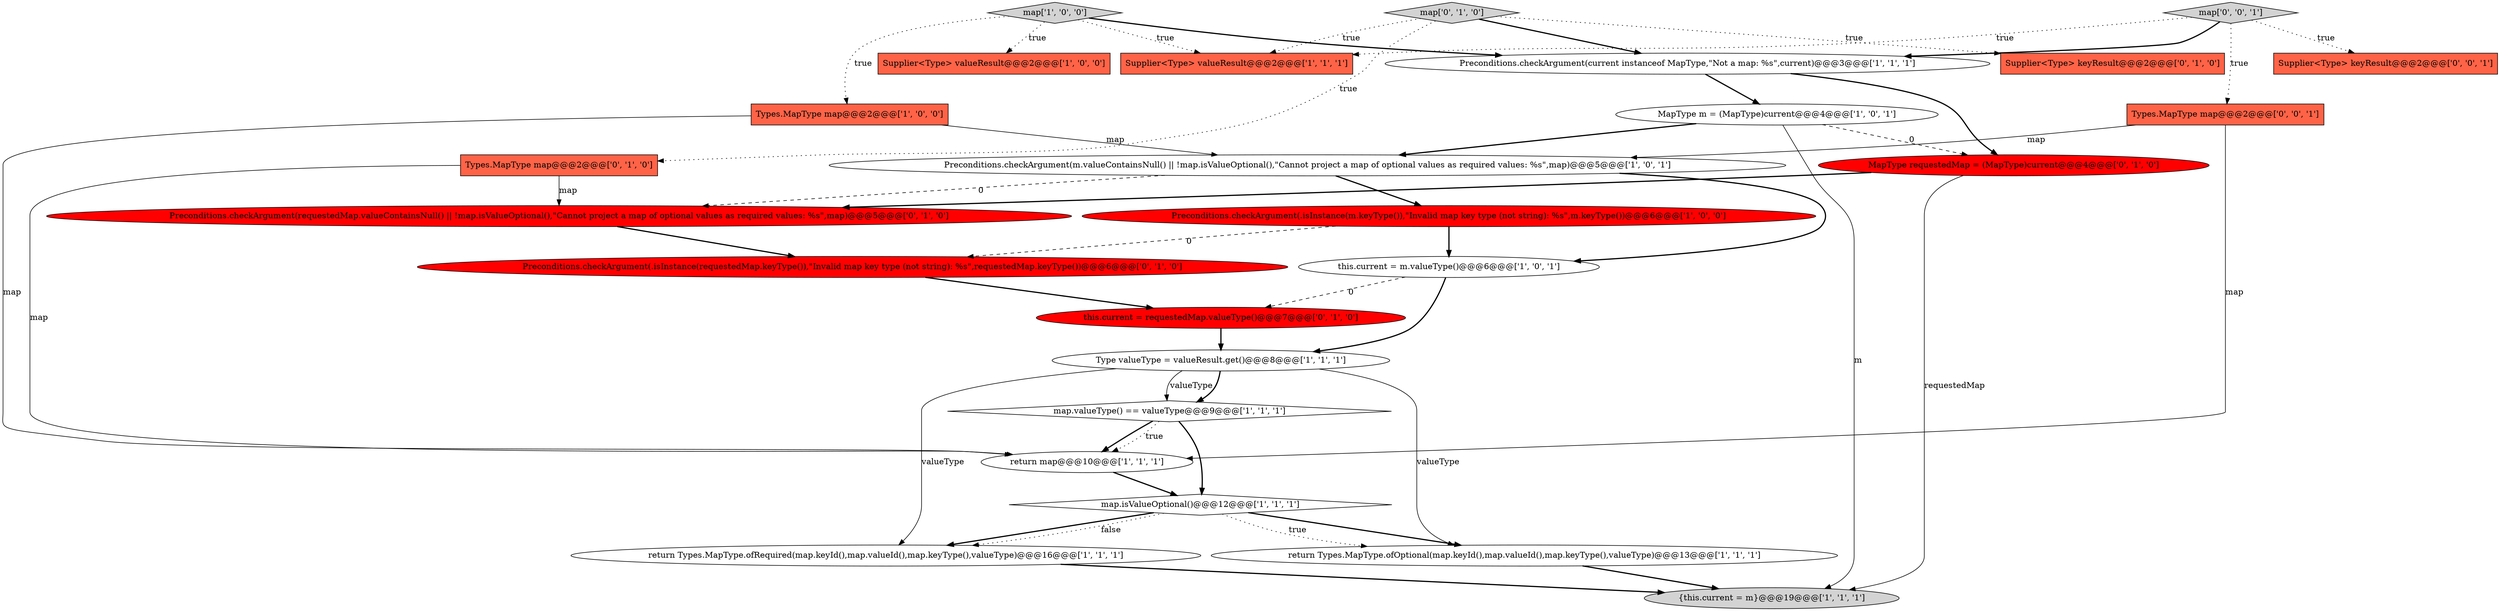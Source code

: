 digraph {
1 [style = filled, label = "return Types.MapType.ofOptional(map.keyId(),map.valueId(),map.keyType(),valueType)@@@13@@@['1', '1', '1']", fillcolor = white, shape = ellipse image = "AAA0AAABBB1BBB"];
17 [style = filled, label = "Types.MapType map@@@2@@@['0', '1', '0']", fillcolor = tomato, shape = box image = "AAA0AAABBB2BBB"];
9 [style = filled, label = "Supplier<Type> valueResult@@@2@@@['1', '1', '1']", fillcolor = tomato, shape = box image = "AAA0AAABBB1BBB"];
11 [style = filled, label = "map['1', '0', '0']", fillcolor = lightgray, shape = diamond image = "AAA0AAABBB1BBB"];
8 [style = filled, label = "return map@@@10@@@['1', '1', '1']", fillcolor = white, shape = ellipse image = "AAA0AAABBB1BBB"];
22 [style = filled, label = "this.current = requestedMap.valueType()@@@7@@@['0', '1', '0']", fillcolor = red, shape = ellipse image = "AAA1AAABBB2BBB"];
24 [style = filled, label = "map['0', '0', '1']", fillcolor = lightgray, shape = diamond image = "AAA0AAABBB3BBB"];
12 [style = filled, label = "map.isValueOptional()@@@12@@@['1', '1', '1']", fillcolor = white, shape = diamond image = "AAA0AAABBB1BBB"];
7 [style = filled, label = "Types.MapType map@@@2@@@['1', '0', '0']", fillcolor = tomato, shape = box image = "AAA0AAABBB1BBB"];
20 [style = filled, label = "Supplier<Type> keyResult@@@2@@@['0', '1', '0']", fillcolor = tomato, shape = box image = "AAA0AAABBB2BBB"];
19 [style = filled, label = "MapType requestedMap = (MapType)current@@@4@@@['0', '1', '0']", fillcolor = red, shape = ellipse image = "AAA1AAABBB2BBB"];
5 [style = filled, label = "Type valueType = valueResult.get()@@@8@@@['1', '1', '1']", fillcolor = white, shape = ellipse image = "AAA0AAABBB1BBB"];
0 [style = filled, label = "Supplier<Type> valueResult@@@2@@@['1', '0', '0']", fillcolor = tomato, shape = box image = "AAA0AAABBB1BBB"];
15 [style = filled, label = "MapType m = (MapType)current@@@4@@@['1', '0', '1']", fillcolor = white, shape = ellipse image = "AAA0AAABBB1BBB"];
4 [style = filled, label = "Preconditions.checkArgument(.isInstance(m.keyType()),\"Invalid map key type (not string): %s\",m.keyType())@@@6@@@['1', '0', '0']", fillcolor = red, shape = ellipse image = "AAA1AAABBB1BBB"];
16 [style = filled, label = "Preconditions.checkArgument(.isInstance(requestedMap.keyType()),\"Invalid map key type (not string): %s\",requestedMap.keyType())@@@6@@@['0', '1', '0']", fillcolor = red, shape = ellipse image = "AAA1AAABBB2BBB"];
6 [style = filled, label = "map.valueType() == valueType@@@9@@@['1', '1', '1']", fillcolor = white, shape = diamond image = "AAA0AAABBB1BBB"];
23 [style = filled, label = "Supplier<Type> keyResult@@@2@@@['0', '0', '1']", fillcolor = tomato, shape = box image = "AAA0AAABBB3BBB"];
13 [style = filled, label = "{this.current = m}@@@19@@@['1', '1', '1']", fillcolor = lightgray, shape = ellipse image = "AAA0AAABBB1BBB"];
10 [style = filled, label = "this.current = m.valueType()@@@6@@@['1', '0', '1']", fillcolor = white, shape = ellipse image = "AAA0AAABBB1BBB"];
2 [style = filled, label = "Preconditions.checkArgument(m.valueContainsNull() || !map.isValueOptional(),\"Cannot project a map of optional values as required values: %s\",map)@@@5@@@['1', '0', '1']", fillcolor = white, shape = ellipse image = "AAA0AAABBB1BBB"];
25 [style = filled, label = "Types.MapType map@@@2@@@['0', '0', '1']", fillcolor = tomato, shape = box image = "AAA0AAABBB3BBB"];
21 [style = filled, label = "map['0', '1', '0']", fillcolor = lightgray, shape = diamond image = "AAA0AAABBB2BBB"];
3 [style = filled, label = "Preconditions.checkArgument(current instanceof MapType,\"Not a map: %s\",current)@@@3@@@['1', '1', '1']", fillcolor = white, shape = ellipse image = "AAA0AAABBB1BBB"];
18 [style = filled, label = "Preconditions.checkArgument(requestedMap.valueContainsNull() || !map.isValueOptional(),\"Cannot project a map of optional values as required values: %s\",map)@@@5@@@['0', '1', '0']", fillcolor = red, shape = ellipse image = "AAA1AAABBB2BBB"];
14 [style = filled, label = "return Types.MapType.ofRequired(map.keyId(),map.valueId(),map.keyType(),valueType)@@@16@@@['1', '1', '1']", fillcolor = white, shape = ellipse image = "AAA0AAABBB1BBB"];
11->7 [style = dotted, label="true"];
4->10 [style = bold, label=""];
25->2 [style = solid, label="map"];
15->2 [style = bold, label=""];
19->18 [style = bold, label=""];
21->20 [style = dotted, label="true"];
25->8 [style = solid, label="map"];
4->16 [style = dashed, label="0"];
24->25 [style = dotted, label="true"];
15->13 [style = solid, label="m"];
19->13 [style = solid, label="requestedMap"];
12->1 [style = dotted, label="true"];
24->9 [style = dotted, label="true"];
5->6 [style = solid, label="valueType"];
11->9 [style = dotted, label="true"];
3->15 [style = bold, label=""];
21->17 [style = dotted, label="true"];
15->19 [style = dashed, label="0"];
10->22 [style = dashed, label="0"];
16->22 [style = bold, label=""];
2->10 [style = bold, label=""];
12->1 [style = bold, label=""];
2->4 [style = bold, label=""];
1->13 [style = bold, label=""];
22->5 [style = bold, label=""];
7->2 [style = solid, label="map"];
7->8 [style = solid, label="map"];
18->16 [style = bold, label=""];
17->8 [style = solid, label="map"];
21->9 [style = dotted, label="true"];
10->5 [style = bold, label=""];
5->6 [style = bold, label=""];
24->23 [style = dotted, label="true"];
3->19 [style = bold, label=""];
5->1 [style = solid, label="valueType"];
11->3 [style = bold, label=""];
6->8 [style = dotted, label="true"];
5->14 [style = solid, label="valueType"];
11->0 [style = dotted, label="true"];
6->8 [style = bold, label=""];
12->14 [style = bold, label=""];
2->18 [style = dashed, label="0"];
14->13 [style = bold, label=""];
12->14 [style = dotted, label="false"];
17->18 [style = solid, label="map"];
24->3 [style = bold, label=""];
8->12 [style = bold, label=""];
21->3 [style = bold, label=""];
6->12 [style = bold, label=""];
}
